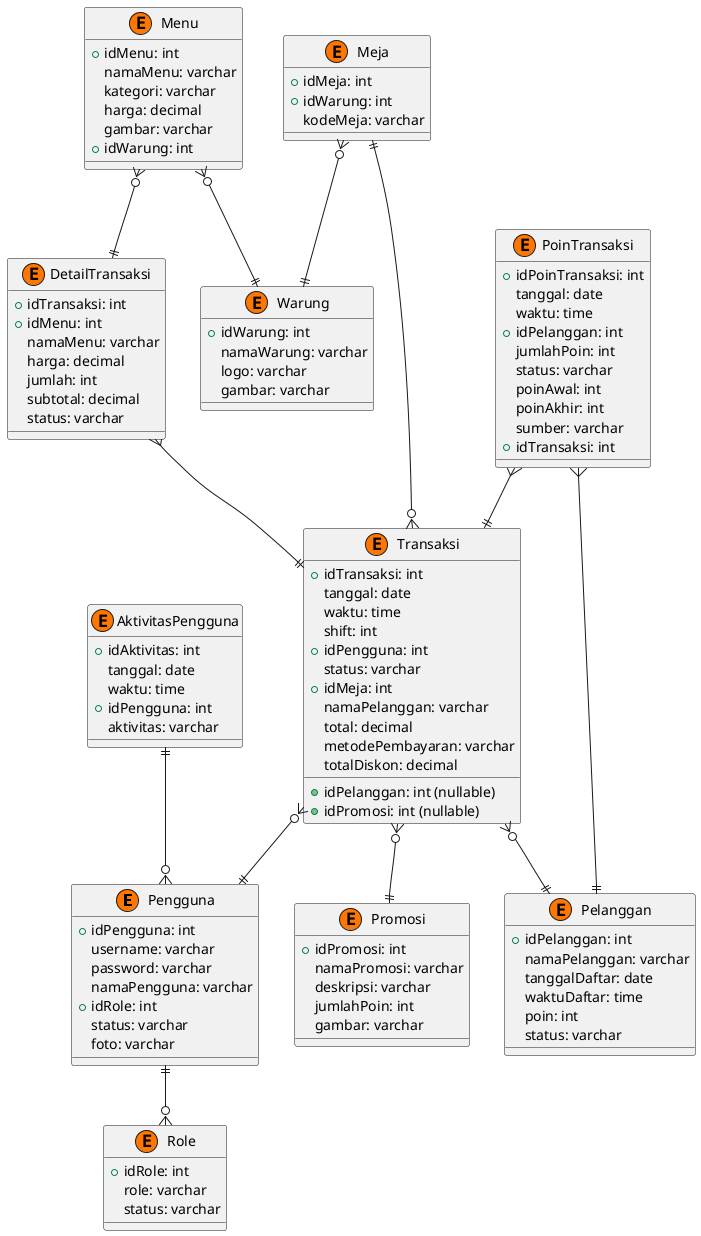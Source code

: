 @startuml

entity Pengguna <<E, #FF7700>> {
  +idPengguna: int
  username: varchar
  password: varchar
  namaPengguna: varchar
  +idRole: int
  status: varchar
  foto: varchar
}

entity AktivitasPengguna <<E, #FF7700>> {
  +idAktivitas: int
  tanggal: date
  waktu: time
  +idPengguna: int
  aktivitas: varchar
}

entity Role <<E, #FF7700>> {
  +idRole: int
  role: varchar
  status: varchar
}

entity Warung <<E, #FF7700>> {
  +idWarung: int
  namaWarung: varchar
  logo: varchar
  gambar: varchar
}

entity Meja <<E, #FF7700>> {
  +idMeja: int
  +idWarung: int
  kodeMeja: varchar
}

entity Menu <<E, #FF7700>> {
  +idMenu: int
  namaMenu: varchar
  kategori: varchar
  harga: decimal
  gambar: varchar
  +idWarung: int
}

entity Transaksi <<E, #FF7700>> {
  +idTransaksi: int
  tanggal: date
  waktu: time
  shift: int
  +idPengguna: int
  +idPelanggan: int (nullable)
  status: varchar
  +idMeja: int
  namaPelanggan: varchar
  total: decimal
  metodePembayaran: varchar
  totalDiskon: decimal
  +idPromosi: int (nullable)
}

entity DetailTransaksi <<E, #FF7700>> {
  +idTransaksi: int
  +idMenu: int
  namaMenu: varchar
  harga: decimal
  jumlah: int
  subtotal: decimal
  status: varchar
}

entity Pelanggan <<E, #FF7700>> {
  +idPelanggan: int
  namaPelanggan: varchar
  tanggalDaftar: date
  waktuDaftar: time
  poin: int
  status: varchar
}

entity PoinTransaksi <<E, #FF7700>> {
  +idPoinTransaksi: int
  tanggal: date
  waktu: time
  +idPelanggan: int
  jumlahPoin: int
  status: varchar
  poinAwal: int
  poinAkhir: int
  sumber: varchar
  +idTransaksi: int
}

entity Promosi <<E, #FF7700>> {
  +idPromosi: int
  namaPromosi: varchar
  deskripsi: varchar
  jumlahPoin: int
  gambar: varchar
}

Pengguna ||--o{ Role
AktivitasPengguna ||--o{ Pengguna
Meja }o--|| Warung
Menu }o--|| Warung
DetailTransaksi }--|| Transaksi
Transaksi }o--|| Pengguna
Transaksi }o--|| Pelanggan 
PoinTransaksi }--|| Pelanggan
PoinTransaksi }--|| Transaksi
Transaksi }o--|| Promosi
' meja and transaksi
Meja ||--o{ Transaksi
' menu and detail transaksi
Menu }o--|| DetailTransaksi

@enduml
